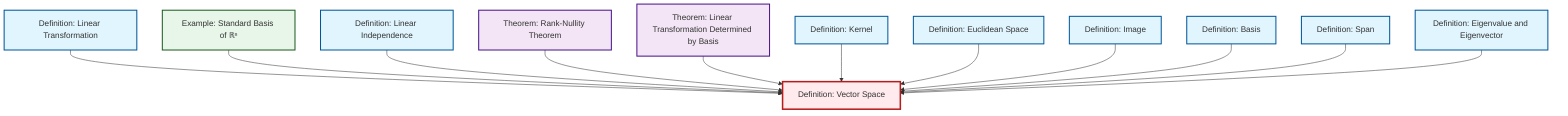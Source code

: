 graph TD
    classDef definition fill:#e1f5fe,stroke:#01579b,stroke-width:2px
    classDef theorem fill:#f3e5f5,stroke:#4a148c,stroke-width:2px
    classDef axiom fill:#fff3e0,stroke:#e65100,stroke-width:2px
    classDef example fill:#e8f5e9,stroke:#1b5e20,stroke-width:2px
    classDef current fill:#ffebee,stroke:#b71c1c,stroke-width:3px
    thm-rank-nullity["Theorem: Rank-Nullity Theorem"]:::theorem
    ex-standard-basis-rn["Example: Standard Basis of ℝⁿ"]:::example
    def-euclidean-space["Definition: Euclidean Space"]:::definition
    def-basis["Definition: Basis"]:::definition
    def-kernel["Definition: Kernel"]:::definition
    def-eigenvalue-eigenvector["Definition: Eigenvalue and Eigenvector"]:::definition
    thm-linear-transformation-basis["Theorem: Linear Transformation Determined by Basis"]:::theorem
    def-linear-independence["Definition: Linear Independence"]:::definition
    def-span["Definition: Span"]:::definition
    def-image["Definition: Image"]:::definition
    def-vector-space["Definition: Vector Space"]:::definition
    def-linear-transformation["Definition: Linear Transformation"]:::definition
    def-linear-transformation --> def-vector-space
    ex-standard-basis-rn --> def-vector-space
    def-linear-independence --> def-vector-space
    thm-rank-nullity --> def-vector-space
    thm-linear-transformation-basis --> def-vector-space
    def-kernel --> def-vector-space
    def-euclidean-space --> def-vector-space
    def-image --> def-vector-space
    def-basis --> def-vector-space
    def-span --> def-vector-space
    def-eigenvalue-eigenvector --> def-vector-space
    class def-vector-space current